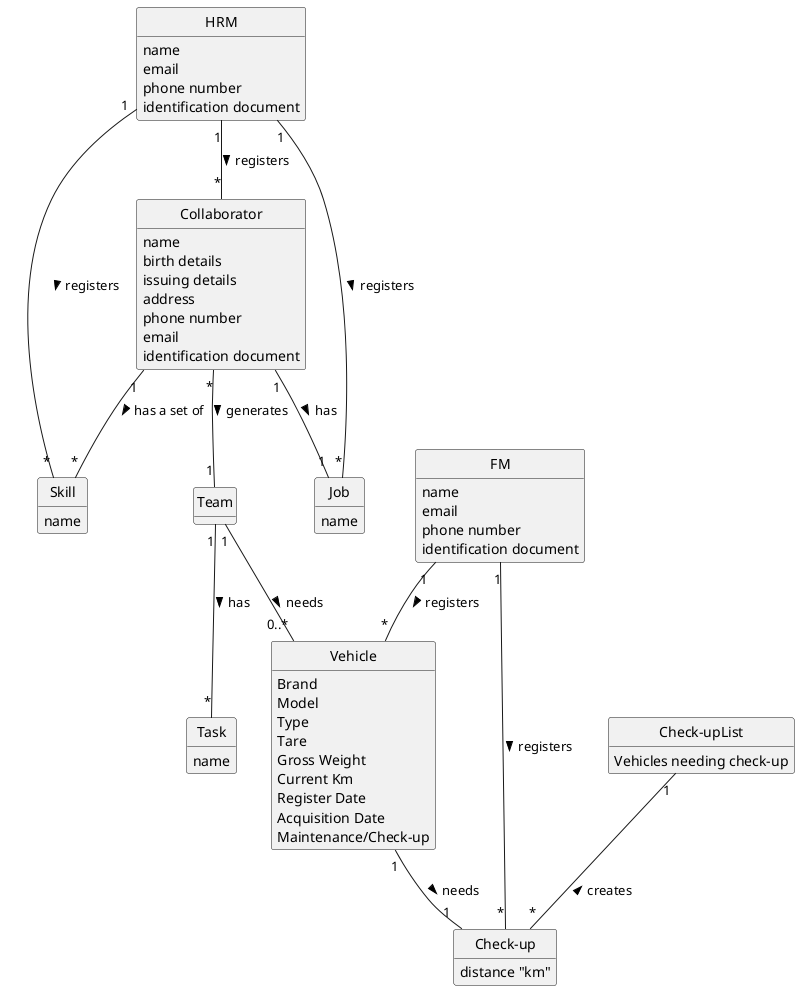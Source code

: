 @startuml
skinparam monochrome true
skinparam packageStyle rectangle
skinparam shadowing false
'skinparam linetype ortho
'left to right direction
skinparam classAttributeIconSize 0
hide circle
hide methods

'title Domain Model

'class Platform {
'  -description
'}

class HRM{
    name
    email
    phone number
    identification document
}

class FM{
    name
    email
    phone number
    identification document
}

class Skill{
    name
}

class Job{
    name
}

class Collaborator{
    name
    birth details
    issuing details
    address
    phone number
    email
    identification document
}

class Team

class Task{
    name
}

class Vehicle{
    Brand
    Model
    Type
    Tare
    Gross Weight
    Current Km
    Register Date
    Acquisition Date
    Maintenance/Check-up
}

class Check-up{
    distance "km"
}

class Check-upList{
    Vehicles needing check-up
}

HRM "1" -- "*" Skill : registers >
HRM "1" -- "*" Job : registers >
HRM "1" -- "*" Collaborator : registers >
Collaborator "1" -- "*" Skill : has a set of >
Collaborator "1" -- "1" Job : has >
Collaborator "*" -- "1" Team : generates >
Team "1" -- "*" Task : has >
FM "1" -- "*" Vehicle : registers >
FM "1" -- "*" "Check-up" : registers >
Vehicle "1" -- "1" "Check-up" : needs >
Team "1" -- "0..*" Vehicle : needs >
"Check-upList" "1" -- "*" "Check-up" :  creates <


'Organization "1" - "0..*" Employee : has >
'Organization "1" - "0..*" Task: owns >
''Task "*" -- "1" Employee: created by >
'Employee "1" -- "*" Task : creates >
''Employee "0..1" -- "1" User: acts as >
'Task "*" - "1" Category: cataloged as >
'TechnicalSkill "*" - "1" ActivityArea: regarding an >

'Category "*" - "*" TechnicalSkill :  : requires >
'(Category, TechnicalSkill) . FeatureTS

'Organization "1" -left "1" PostalAddress : located At >

@enduml